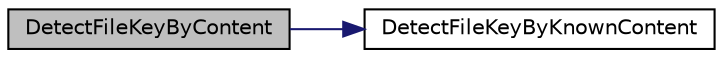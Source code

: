 digraph G
{
  edge [fontname="Helvetica",fontsize="10",labelfontname="Helvetica",labelfontsize="10"];
  node [fontname="Helvetica",fontsize="10",shape=record];
  rankdir="LR";
  Node1 [label="DetectFileKeyByContent",height=0.2,width=0.4,color="black", fillcolor="grey75", style="filled" fontcolor="black"];
  Node1 -> Node2 [color="midnightblue",fontsize="10",style="solid",fontname="Helvetica"];
  Node2 [label="DetectFileKeyByKnownContent",height=0.2,width=0.4,color="black", fillcolor="white", style="filled",URL="$_s_base_common_8cpp.html#ae16cbbb03bf5dbd364469fd46e662027"];
}
